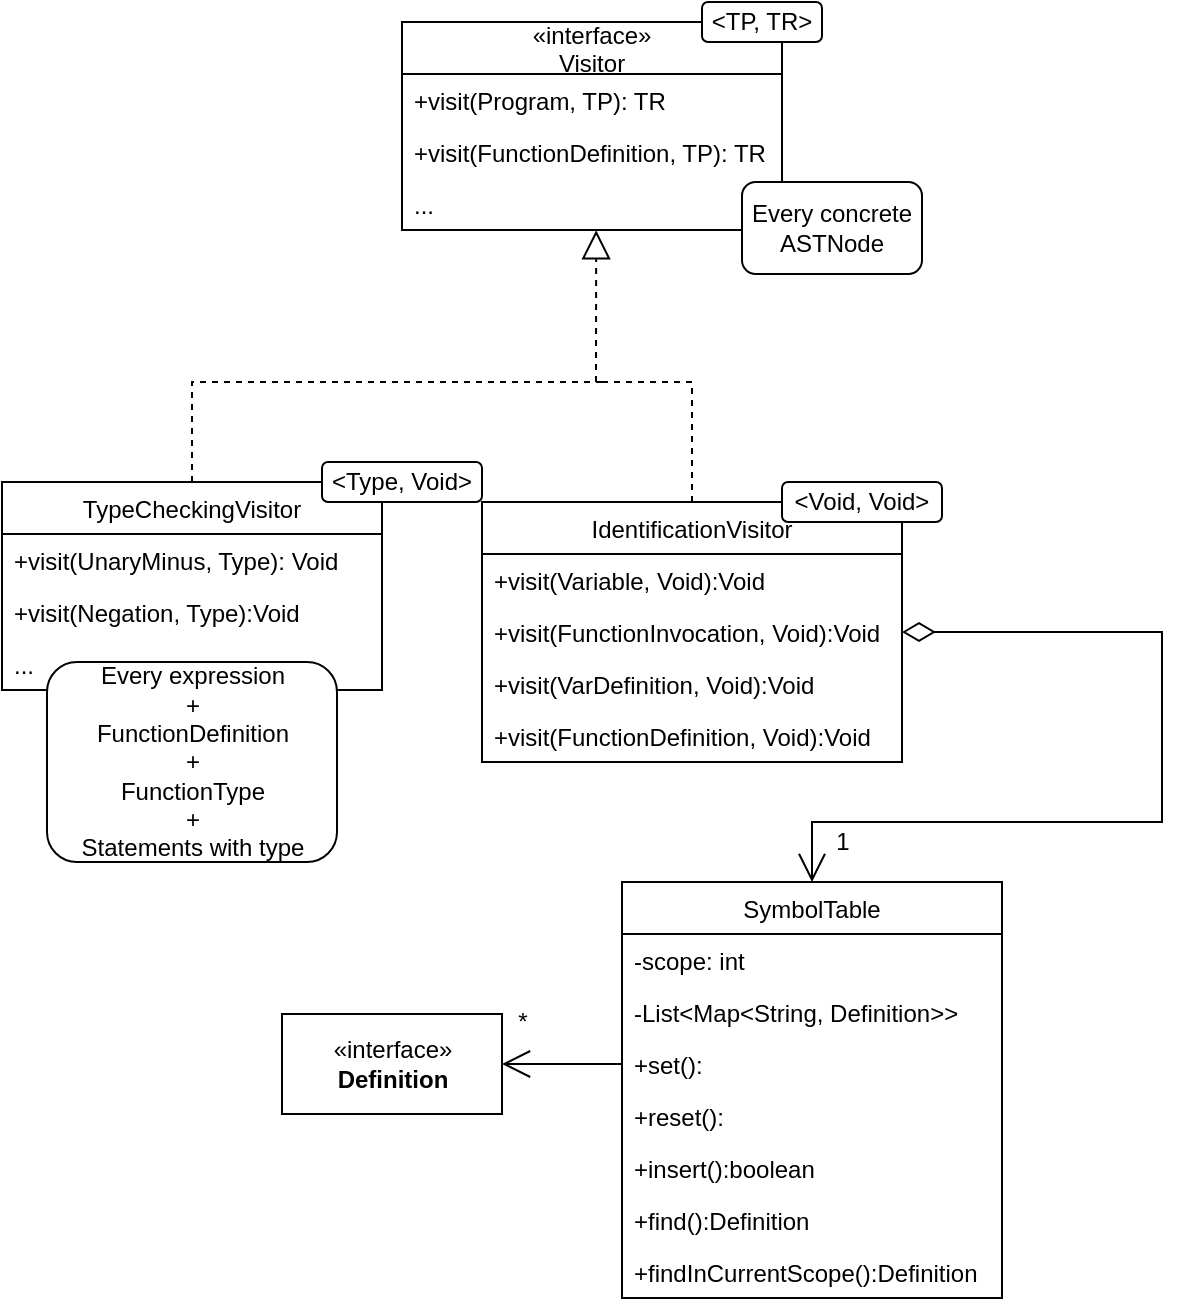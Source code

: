 <mxfile version="17.4.2" type="device"><diagram id="rY56hGDJc9KQpz-XbqVq" name="Page-1"><mxGraphModel dx="1419" dy="1120" grid="1" gridSize="10" guides="1" tooltips="1" connect="1" arrows="1" fold="1" page="1" pageScale="1" pageWidth="827" pageHeight="1169" math="0" shadow="0"><root><mxCell id="0"/><mxCell id="1" parent="0"/><mxCell id="Sy5EzpujVftXzCgIr_7--1" value="«interface»&#10;Visitor" style="swimlane;fontStyle=0;childLayout=stackLayout;horizontal=1;startSize=26;fillColor=none;horizontalStack=0;resizeParent=1;resizeParentMax=0;resizeLast=0;collapsible=1;marginBottom=0;" vertex="1" parent="1"><mxGeometry x="-470" y="110" width="190" height="104" as="geometry"/></mxCell><mxCell id="Sy5EzpujVftXzCgIr_7--2" value="+visit(Program, TP): TR" style="text;strokeColor=none;fillColor=none;align=left;verticalAlign=top;spacingLeft=4;spacingRight=4;overflow=hidden;rotatable=0;points=[[0,0.5],[1,0.5]];portConstraint=eastwest;" vertex="1" parent="Sy5EzpujVftXzCgIr_7--1"><mxGeometry y="26" width="190" height="26" as="geometry"/></mxCell><mxCell id="Sy5EzpujVftXzCgIr_7--23" value="+visit(FunctionDefinition, TP): TR" style="text;strokeColor=none;fillColor=none;align=left;verticalAlign=top;spacingLeft=4;spacingRight=4;overflow=hidden;rotatable=0;points=[[0,0.5],[1,0.5]];portConstraint=eastwest;" vertex="1" parent="Sy5EzpujVftXzCgIr_7--1"><mxGeometry y="52" width="190" height="26" as="geometry"/></mxCell><mxCell id="Sy5EzpujVftXzCgIr_7--24" value="..." style="text;strokeColor=none;fillColor=none;align=left;verticalAlign=top;spacingLeft=4;spacingRight=4;overflow=hidden;rotatable=0;points=[[0,0.5],[1,0.5]];portConstraint=eastwest;" vertex="1" parent="Sy5EzpujVftXzCgIr_7--1"><mxGeometry y="78" width="190" height="26" as="geometry"/></mxCell><mxCell id="Sy5EzpujVftXzCgIr_7--4" value="&amp;lt;TP, TR&amp;gt;" style="rounded=1;whiteSpace=wrap;html=1;" vertex="1" parent="1"><mxGeometry x="-320" y="100" width="60" height="20" as="geometry"/></mxCell><mxCell id="Sy5EzpujVftXzCgIr_7--6" value="SymbolTable" style="swimlane;fontStyle=0;childLayout=stackLayout;horizontal=1;startSize=26;fillColor=none;horizontalStack=0;resizeParent=1;resizeParentMax=0;resizeLast=0;collapsible=1;marginBottom=0;" vertex="1" parent="1"><mxGeometry x="-360" y="540" width="190" height="208" as="geometry"/></mxCell><mxCell id="Sy5EzpujVftXzCgIr_7--7" value="-scope: int" style="text;strokeColor=none;fillColor=none;align=left;verticalAlign=top;spacingLeft=4;spacingRight=4;overflow=hidden;rotatable=0;points=[[0,0.5],[1,0.5]];portConstraint=eastwest;" vertex="1" parent="Sy5EzpujVftXzCgIr_7--6"><mxGeometry y="26" width="190" height="26" as="geometry"/></mxCell><mxCell id="Sy5EzpujVftXzCgIr_7--8" value="-List&lt;Map&lt;String, Definition&gt;&gt;" style="text;strokeColor=none;fillColor=none;align=left;verticalAlign=top;spacingLeft=4;spacingRight=4;overflow=hidden;rotatable=0;points=[[0,0.5],[1,0.5]];portConstraint=eastwest;" vertex="1" parent="Sy5EzpujVftXzCgIr_7--6"><mxGeometry y="52" width="190" height="26" as="geometry"/></mxCell><mxCell id="Sy5EzpujVftXzCgIr_7--9" value="+set():" style="text;strokeColor=none;fillColor=none;align=left;verticalAlign=top;spacingLeft=4;spacingRight=4;overflow=hidden;rotatable=0;points=[[0,0.5],[1,0.5]];portConstraint=eastwest;" vertex="1" parent="Sy5EzpujVftXzCgIr_7--6"><mxGeometry y="78" width="190" height="26" as="geometry"/></mxCell><mxCell id="Sy5EzpujVftXzCgIr_7--10" value="+reset():" style="text;strokeColor=none;fillColor=none;align=left;verticalAlign=top;spacingLeft=4;spacingRight=4;overflow=hidden;rotatable=0;points=[[0,0.5],[1,0.5]];portConstraint=eastwest;" vertex="1" parent="Sy5EzpujVftXzCgIr_7--6"><mxGeometry y="104" width="190" height="26" as="geometry"/></mxCell><mxCell id="Sy5EzpujVftXzCgIr_7--12" value="+insert():boolean" style="text;strokeColor=none;fillColor=none;align=left;verticalAlign=top;spacingLeft=4;spacingRight=4;overflow=hidden;rotatable=0;points=[[0,0.5],[1,0.5]];portConstraint=eastwest;" vertex="1" parent="Sy5EzpujVftXzCgIr_7--6"><mxGeometry y="130" width="190" height="26" as="geometry"/></mxCell><mxCell id="Sy5EzpujVftXzCgIr_7--11" value="+find():Definition" style="text;strokeColor=none;fillColor=none;align=left;verticalAlign=top;spacingLeft=4;spacingRight=4;overflow=hidden;rotatable=0;points=[[0,0.5],[1,0.5]];portConstraint=eastwest;" vertex="1" parent="Sy5EzpujVftXzCgIr_7--6"><mxGeometry y="156" width="190" height="26" as="geometry"/></mxCell><mxCell id="Sy5EzpujVftXzCgIr_7--15" value="+findInCurrentScope():Definition" style="text;strokeColor=none;fillColor=none;align=left;verticalAlign=top;spacingLeft=4;spacingRight=4;overflow=hidden;rotatable=0;points=[[0,0.5],[1,0.5]];portConstraint=eastwest;" vertex="1" parent="Sy5EzpujVftXzCgIr_7--6"><mxGeometry y="182" width="190" height="26" as="geometry"/></mxCell><mxCell id="Sy5EzpujVftXzCgIr_7--13" value="«interface»&lt;br&gt;&lt;b&gt;Definition&lt;/b&gt;" style="html=1;" vertex="1" parent="1"><mxGeometry x="-530" y="606" width="110" height="50" as="geometry"/></mxCell><mxCell id="Sy5EzpujVftXzCgIr_7--14" value="" style="endArrow=open;endFill=1;endSize=12;html=1;rounded=0;entryX=1;entryY=0.5;entryDx=0;entryDy=0;exitX=0;exitY=0.5;exitDx=0;exitDy=0;" edge="1" parent="1" source="Sy5EzpujVftXzCgIr_7--9" target="Sy5EzpujVftXzCgIr_7--13"><mxGeometry width="160" relative="1" as="geometry"><mxPoint x="-350" y="470" as="sourcePoint"/><mxPoint x="-190" y="470" as="targetPoint"/></mxGeometry></mxCell><mxCell id="Sy5EzpujVftXzCgIr_7--16" value="TypeCheckingVisitor" style="swimlane;fontStyle=0;childLayout=stackLayout;horizontal=1;startSize=26;fillColor=none;horizontalStack=0;resizeParent=1;resizeParentMax=0;resizeLast=0;collapsible=1;marginBottom=0;" vertex="1" parent="1"><mxGeometry x="-670" y="340" width="190" height="104" as="geometry"/></mxCell><mxCell id="Sy5EzpujVftXzCgIr_7--17" value="+visit(UnaryMinus, Type): Void" style="text;strokeColor=none;fillColor=none;align=left;verticalAlign=top;spacingLeft=4;spacingRight=4;overflow=hidden;rotatable=0;points=[[0,0.5],[1,0.5]];portConstraint=eastwest;" vertex="1" parent="Sy5EzpujVftXzCgIr_7--16"><mxGeometry y="26" width="190" height="26" as="geometry"/></mxCell><mxCell id="Sy5EzpujVftXzCgIr_7--18" value="+visit(Negation, Type):Void" style="text;strokeColor=none;fillColor=none;align=left;verticalAlign=top;spacingLeft=4;spacingRight=4;overflow=hidden;rotatable=0;points=[[0,0.5],[1,0.5]];portConstraint=eastwest;" vertex="1" parent="Sy5EzpujVftXzCgIr_7--16"><mxGeometry y="52" width="190" height="26" as="geometry"/></mxCell><mxCell id="Sy5EzpujVftXzCgIr_7--26" value="..." style="text;strokeColor=none;fillColor=none;align=left;verticalAlign=top;spacingLeft=4;spacingRight=4;overflow=hidden;rotatable=0;points=[[0,0.5],[1,0.5]];portConstraint=eastwest;" vertex="1" parent="Sy5EzpujVftXzCgIr_7--16"><mxGeometry y="78" width="190" height="26" as="geometry"/></mxCell><mxCell id="Sy5EzpujVftXzCgIr_7--19" value="IdentificationVisitor" style="swimlane;fontStyle=0;childLayout=stackLayout;horizontal=1;startSize=26;fillColor=none;horizontalStack=0;resizeParent=1;resizeParentMax=0;resizeLast=0;collapsible=1;marginBottom=0;" vertex="1" parent="1"><mxGeometry x="-430" y="350" width="210" height="130" as="geometry"/></mxCell><mxCell id="Sy5EzpujVftXzCgIr_7--35" value="+visit(Variable, Void):Void" style="text;strokeColor=none;fillColor=none;align=left;verticalAlign=top;spacingLeft=4;spacingRight=4;overflow=hidden;rotatable=0;points=[[0,0.5],[1,0.5]];portConstraint=eastwest;" vertex="1" parent="Sy5EzpujVftXzCgIr_7--19"><mxGeometry y="26" width="210" height="26" as="geometry"/></mxCell><mxCell id="Sy5EzpujVftXzCgIr_7--20" value="+visit(FunctionInvocation, Void):Void" style="text;strokeColor=none;fillColor=none;align=left;verticalAlign=top;spacingLeft=4;spacingRight=4;overflow=hidden;rotatable=0;points=[[0,0.5],[1,0.5]];portConstraint=eastwest;" vertex="1" parent="Sy5EzpujVftXzCgIr_7--19"><mxGeometry y="52" width="210" height="26" as="geometry"/></mxCell><mxCell id="Sy5EzpujVftXzCgIr_7--34" value="+visit(VarDefinition, Void):Void" style="text;strokeColor=none;fillColor=none;align=left;verticalAlign=top;spacingLeft=4;spacingRight=4;overflow=hidden;rotatable=0;points=[[0,0.5],[1,0.5]];portConstraint=eastwest;" vertex="1" parent="Sy5EzpujVftXzCgIr_7--19"><mxGeometry y="78" width="210" height="26" as="geometry"/></mxCell><mxCell id="Sy5EzpujVftXzCgIr_7--33" value="+visit(FunctionDefinition, Void):Void" style="text;strokeColor=none;fillColor=none;align=left;verticalAlign=top;spacingLeft=4;spacingRight=4;overflow=hidden;rotatable=0;points=[[0,0.5],[1,0.5]];portConstraint=eastwest;" vertex="1" parent="Sy5EzpujVftXzCgIr_7--19"><mxGeometry y="104" width="210" height="26" as="geometry"/></mxCell><mxCell id="Sy5EzpujVftXzCgIr_7--25" value="Every concrete ASTNode" style="rounded=1;whiteSpace=wrap;html=1;" vertex="1" parent="1"><mxGeometry x="-300" y="190" width="90" height="46" as="geometry"/></mxCell><mxCell id="Sy5EzpujVftXzCgIr_7--27" value="Every expression&lt;br&gt;+ &lt;br&gt;FunctionDefinition &lt;br&gt;+ &lt;br&gt;FunctionType&lt;br&gt;+&lt;br&gt;Statements with type" style="rounded=1;whiteSpace=wrap;html=1;" vertex="1" parent="1"><mxGeometry x="-647.5" y="430" width="145" height="100" as="geometry"/></mxCell><mxCell id="Sy5EzpujVftXzCgIr_7--28" value="&amp;lt;Type, Void&amp;gt;" style="rounded=1;whiteSpace=wrap;html=1;" vertex="1" parent="1"><mxGeometry x="-510" y="330" width="80" height="20" as="geometry"/></mxCell><mxCell id="Sy5EzpujVftXzCgIr_7--30" value="&amp;lt;Void, Void&amp;gt;" style="rounded=1;whiteSpace=wrap;html=1;" vertex="1" parent="1"><mxGeometry x="-280" y="340" width="80" height="20" as="geometry"/></mxCell><mxCell id="Sy5EzpujVftXzCgIr_7--36" value="" style="endArrow=block;dashed=1;endFill=0;endSize=12;html=1;rounded=0;entryX=0.511;entryY=1.004;entryDx=0;entryDy=0;entryPerimeter=0;exitX=0.5;exitY=0;exitDx=0;exitDy=0;" edge="1" parent="1" source="Sy5EzpujVftXzCgIr_7--19" target="Sy5EzpujVftXzCgIr_7--24"><mxGeometry width="160" relative="1" as="geometry"><mxPoint x="-400" y="310" as="sourcePoint"/><mxPoint x="-380" y="240" as="targetPoint"/><Array as="points"><mxPoint x="-325" y="290"/><mxPoint x="-373" y="290"/></Array></mxGeometry></mxCell><mxCell id="Sy5EzpujVftXzCgIr_7--37" value="" style="endArrow=none;dashed=1;html=1;rounded=0;exitX=0.5;exitY=0;exitDx=0;exitDy=0;" edge="1" parent="1" source="Sy5EzpujVftXzCgIr_7--16"><mxGeometry width="50" height="50" relative="1" as="geometry"><mxPoint x="-595.714" y="290" as="sourcePoint"/><mxPoint x="-370" y="290" as="targetPoint"/><Array as="points"><mxPoint x="-575" y="290"/></Array></mxGeometry></mxCell><mxCell id="Sy5EzpujVftXzCgIr_7--38" value="" style="endArrow=open;html=1;endSize=12;startArrow=diamondThin;startSize=14;startFill=0;edgeStyle=orthogonalEdgeStyle;align=left;verticalAlign=bottom;rounded=0;entryX=0.5;entryY=0;entryDx=0;entryDy=0;exitX=1;exitY=0.5;exitDx=0;exitDy=0;" edge="1" parent="1" source="Sy5EzpujVftXzCgIr_7--20" target="Sy5EzpujVftXzCgIr_7--6"><mxGeometry x="-1" y="3" relative="1" as="geometry"><mxPoint x="-190" y="420" as="sourcePoint"/><mxPoint x="375.0" y="599" as="targetPoint"/><Array as="points"><mxPoint x="-90" y="415"/><mxPoint x="-90" y="510"/><mxPoint x="-265" y="510"/></Array></mxGeometry></mxCell><mxCell id="Sy5EzpujVftXzCgIr_7--39" value="1" style="text;html=1;align=center;verticalAlign=middle;resizable=0;points=[];autosize=1;strokeColor=none;fillColor=none;" vertex="1" parent="1"><mxGeometry x="-260" y="510" width="20" height="20" as="geometry"/></mxCell><mxCell id="Sy5EzpujVftXzCgIr_7--40" value="*" style="text;html=1;align=center;verticalAlign=middle;resizable=0;points=[];autosize=1;strokeColor=none;fillColor=none;" vertex="1" parent="1"><mxGeometry x="-420" y="600" width="20" height="20" as="geometry"/></mxCell></root></mxGraphModel></diagram></mxfile>
